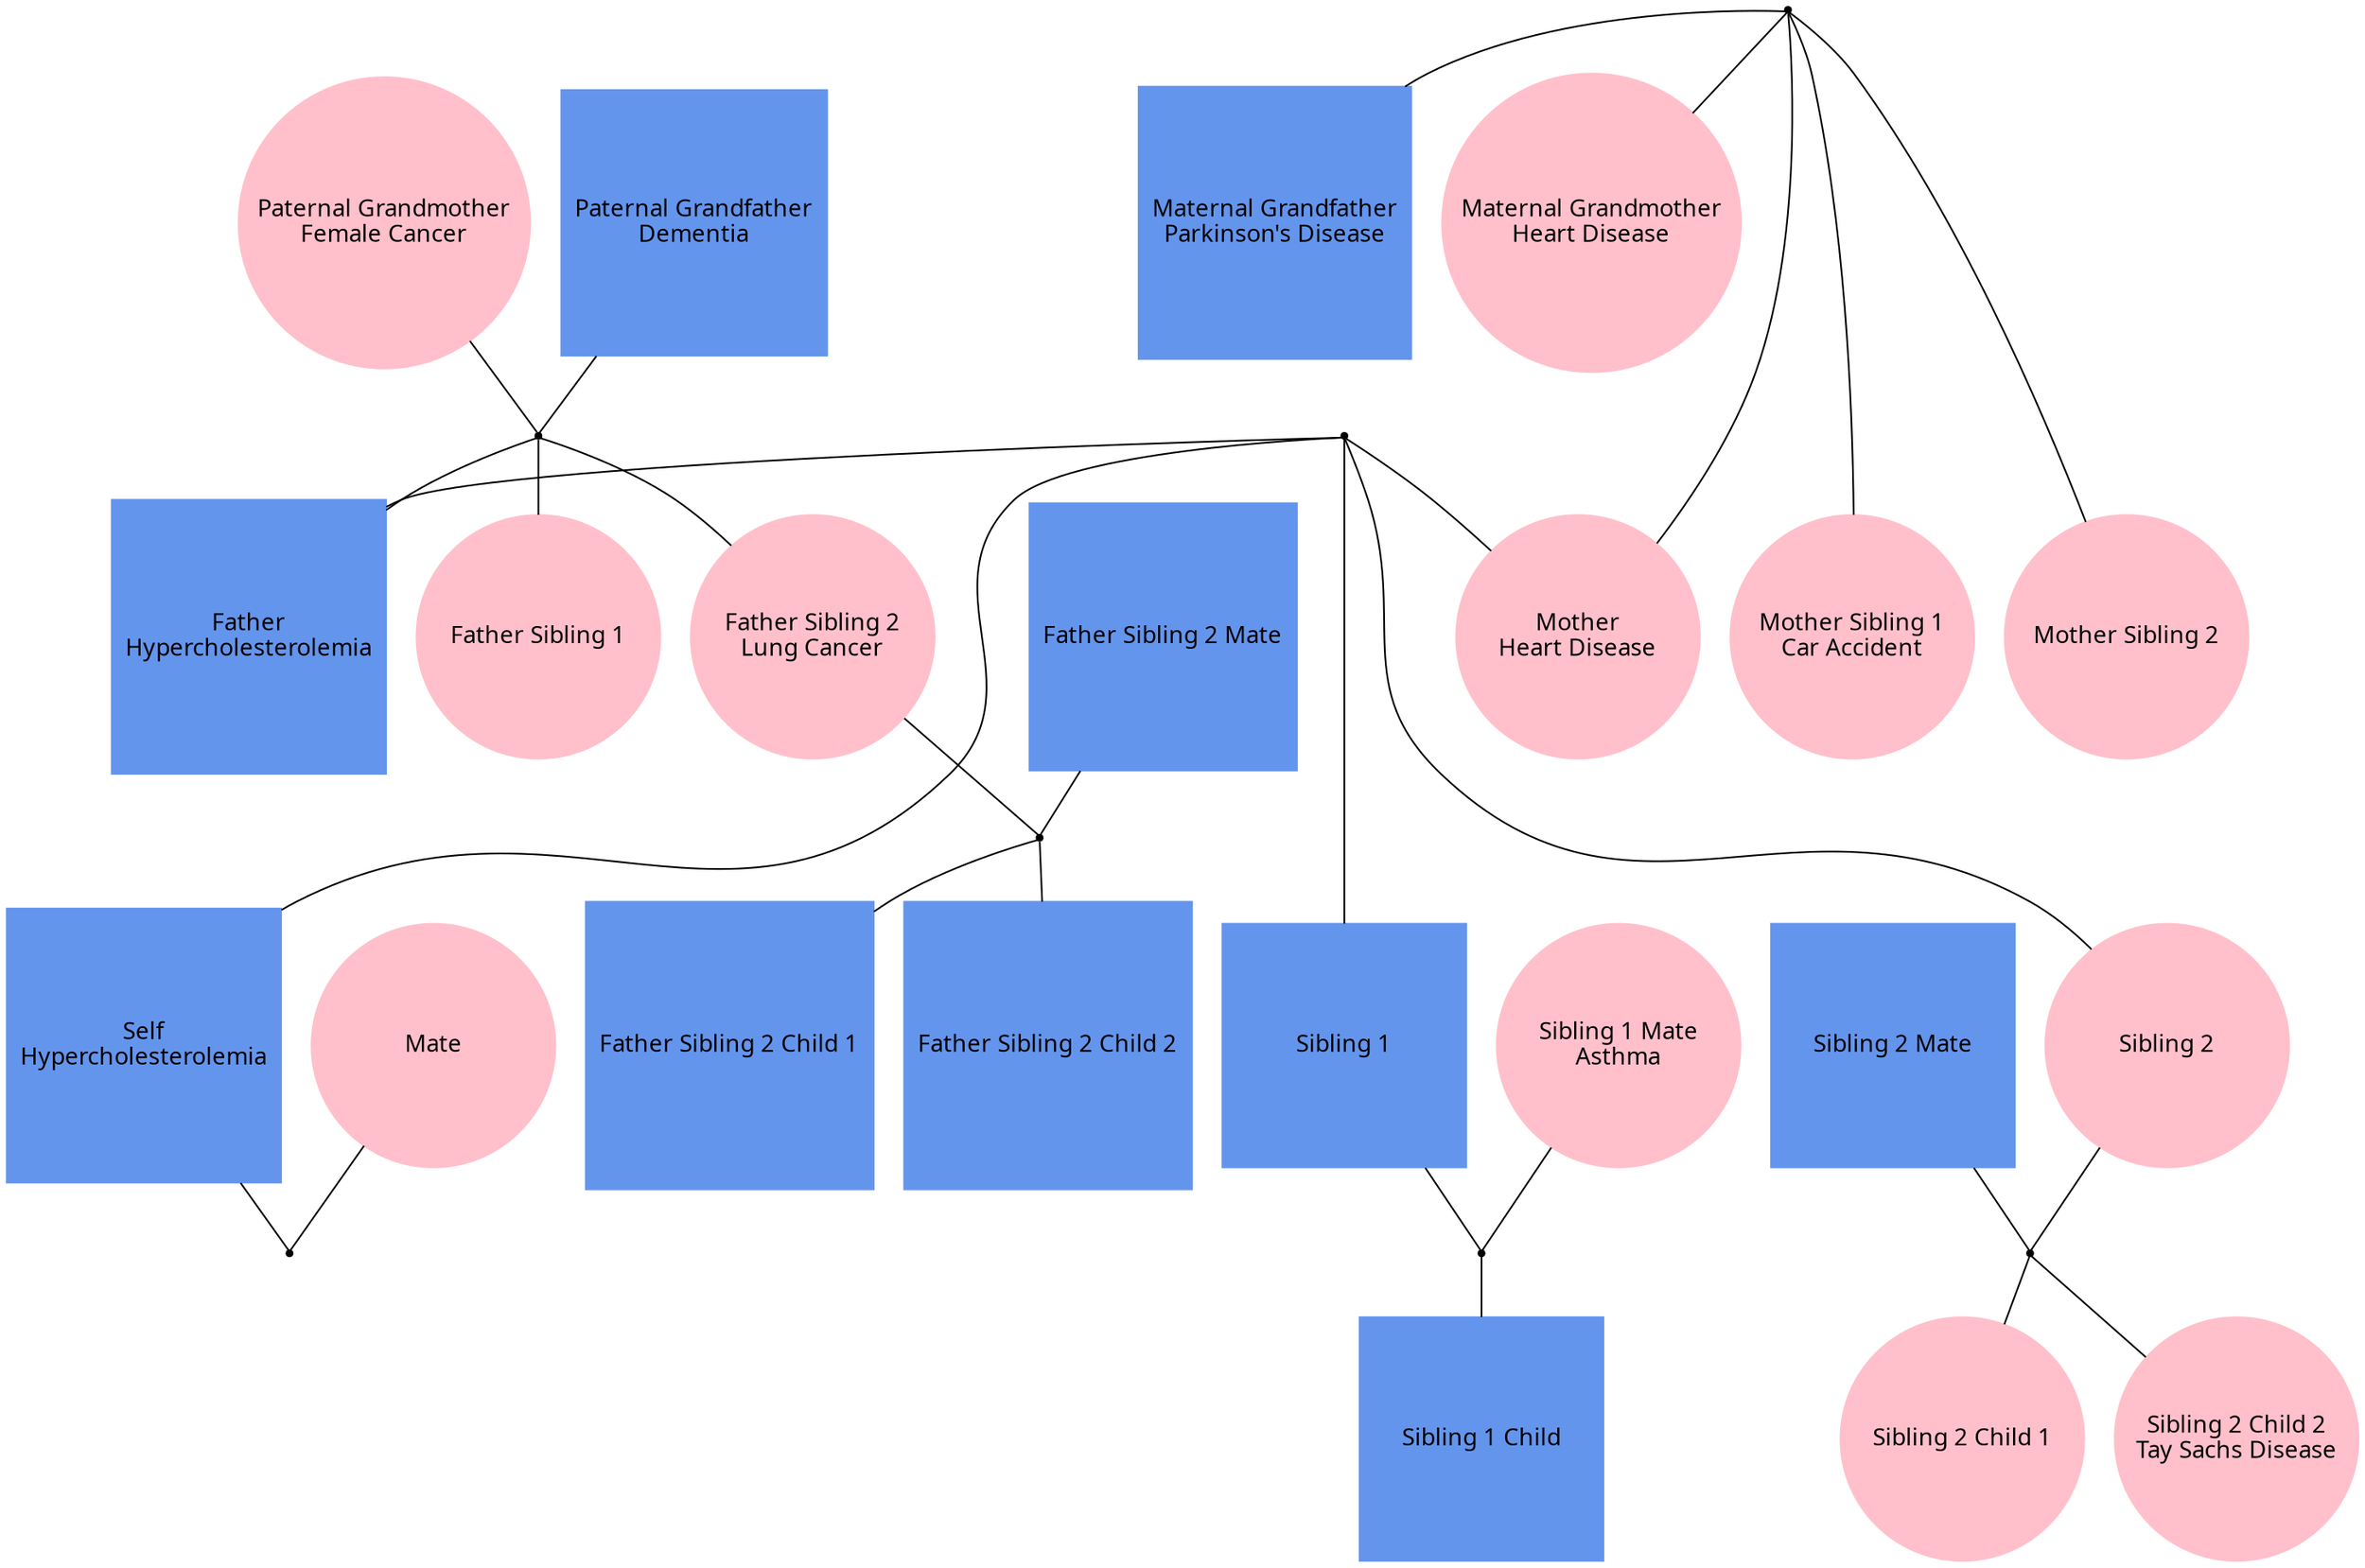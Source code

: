 
graph f20 {
ordering=out;

"Self\nHypercholesterolemia" [fontname="helvetica:bold", width=2, shape=box, style=filled, regular=1, color="cornflowerblue"];
"Mate" [fontname="helvetica:bold", width=2, shape=oval, style=filled, regular=1, color="pink"];
"Sibling 1" [fontname="helvetica:bold", width=2, shape=box, style=filled, regular=1, color="cornflowerblue"];
"Sibling 1 Mate\nAsthma" [fontname="helvetica:bold", width=2, shape=oval, style=filled, regular=1, color="pink"];
"Sibling 1 Child" [fontname="helvetica:bold", width=2, shape=box, style=filled, regular=1, color="cornflowerblue"];
"Sibling 2" [fontname="helvetica:bold", width=2, shape=oval, style=filled, regular=1, color="pink"];
"Sibling 2 Mate" [fontname="helvetica:bold", width=2, shape=box, style=filled, regular=1, color="cornflowerblue"];
"Sibling 2 Child 1" [fontname="helvetica:bold", width=2, shape=oval, style=filled, regular=1, color="pink"];
"Sibling 2 Child 2\nTay Sachs Disease" [fontname="helvetica:bold", width=2, shape=oval, style=filled, regular=1, color="pink"];
"Mother\nHeart Disease" [fontname="helvetica:bold", width=2, shape=oval, style=filled, regular=1, color="pink"];
"Mother Sibling 1\nCar Accident" [fontname="helvetica:bold", width=2, shape=oval, style=filled, regular=1, color="pink"];
"Mother Sibling 2" [fontname="helvetica:bold", width=2, shape=oval, style=filled, regular=1, color="pink"];
"Maternal Grandmother\nHeart Disease" [fontname="helvetica:bold", width=2, shape=oval, style=filled, regular=1, color="pink"];
"Maternal Grandfather\nParkinson's Disease" [fontname="helvetica:bold", width=2, shape=box, style=filled, regular=1, color="cornflowerblue"];
"Father\nHypercholesterolemia" [fontname="helvetica:bold", width=2, shape=box, style=filled, regular=1, color="cornflowerblue"];
"Father Sibling 1" [fontname="helvetica:bold", width=2, shape=oval, style=filled, regular=1, color="pink"];
"Father Sibling 2\nLung Cancer" [fontname="helvetica:bold", width=2, shape=oval, style=filled, regular=1, color="pink"];
"Father Sibling 2 Mate" [fontname="helvetica:bold", width=2, shape=box, style=filled, regular=1, color="cornflowerblue"];
"Father Sibling 2 Child 1" [fontname="helvetica:bold", width=2, shape=box, style=filled, regular=1, color="cornflowerblue"];
"Father Sibling 2 Child 2" [fontname="helvetica:bold", width=2, shape=box, style=filled, regular=1, color="cornflowerblue"];
"Paternal Grandmother\nFemale Cancer" [fontname="helvetica:bold", width=2, shape=oval, style=filled, regular=1, color="pink"];
"Paternal Grandfather\nDementia" [fontname="helvetica:bold", width=2, shape=box, style=filled, regular=1, color="cornflowerblue"];

"self+mate" [shape=point];
"sibling1+sibling1mate" [shape=point];
"sibling2mate+sibling2" [shape=point];
"maternalgrandfather+maternalgrandmother" [shape=point];
"father+mother" [shape=point];
"fathersibling2mate+fathersibling2" [shape=point];
"paternalgrandfather+paternalgrandmother" [shape=point];

"Self\nHypercholesterolemia" -- "self+mate" -- "Mate";
"Sibling 1" -- "sibling1+sibling1mate" -- "Sibling 1 Mate\nAsthma";
"Sibling 2 Mate" -- "sibling2mate+sibling2" -- "Sibling 2";
"Maternal Grandfather\nParkinson's Disease" -- "maternalgrandfather+maternalgrandmother" -- "Maternal Grandmother\nHeart Disease";
"Father\nHypercholesterolemia" -- "father+mother" -- "Mother\nHeart Disease";
"Father Sibling 2 Mate" -- "fathersibling2mate+fathersibling2" -- "Father Sibling 2\nLung Cancer";
"Paternal Grandfather\nDementia" -- "paternalgrandfather+paternalgrandmother" -- "Paternal Grandmother\nFemale Cancer";

"father+mother" -- "Self\nHypercholesterolemia";
"father+mother" -- "Sibling 1";
"sibling1+sibling1mate" -- "Sibling 1 Child";
"father+mother" -- "Sibling 2";
"sibling2mate+sibling2" -- "Sibling 2 Child 1";
"sibling2mate+sibling2" -- "Sibling 2 Child 2\nTay Sachs Disease";
"maternalgrandfather+maternalgrandmother" -- "Mother\nHeart Disease";
"maternalgrandfather+maternalgrandmother" -- "Mother Sibling 1\nCar Accident";
"maternalgrandfather+maternalgrandmother" -- "Mother Sibling 2";
"paternalgrandfather+paternalgrandmother" -- "Father\nHypercholesterolemia";
"paternalgrandfather+paternalgrandmother" -- "Father Sibling 1";
"paternalgrandfather+paternalgrandmother" -- "Father Sibling 2\nLung Cancer";
"fathersibling2mate+fathersibling2" -- "Father Sibling 2 Child 1";
"fathersibling2mate+fathersibling2" -- "Father Sibling 2 Child 2";

{rank=same; "Maternal Grandmother\nHeart Disease" "Maternal Grandfather\nParkinson's Disease" "Paternal Grandmother\nFemale Cancer" "Paternal Grandfather\nDementia"}
{rank=same; "Mother\nHeart Disease" "Mother Sibling 1\nCar Accident" "Mother Sibling 2" "Father\nHypercholesterolemia" "Father Sibling 1" "Father Sibling 2\nLung Cancer" "Father Sibling 2 Mate"}
{rank=same; "Self\nHypercholesterolemia" "Mate" "Sibling 1" "Sibling 1 Mate\nAsthma" "Sibling 2" "Sibling 2 Mate" "Father Sibling 2 Child 1" "Father Sibling 2 Child 2"}
{rank=same; "Sibling 1 Child" "Sibling 2 Child 1" "Sibling 2 Child 2\nTay Sachs Disease"}
}
    
